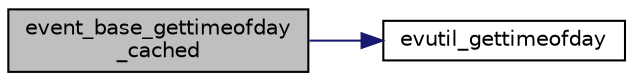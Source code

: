 digraph "event_base_gettimeofday_cached"
{
 // LATEX_PDF_SIZE
  edge [fontname="Helvetica",fontsize="10",labelfontname="Helvetica",labelfontsize="10"];
  node [fontname="Helvetica",fontsize="10",shape=record];
  rankdir="LR";
  Node18 [label="event_base_gettimeofday\l_cached",height=0.2,width=0.4,color="black", fillcolor="grey75", style="filled", fontcolor="black",tooltip=" "];
  Node18 -> Node19 [color="midnightblue",fontsize="10",style="solid",fontname="Helvetica"];
  Node19 [label="evutil_gettimeofday",height=0.2,width=0.4,color="black", fillcolor="white", style="filled",URL="$util_8h.html#a12557f3d4c54dd80fc13f07b28ec20fd",tooltip=" "];
}
